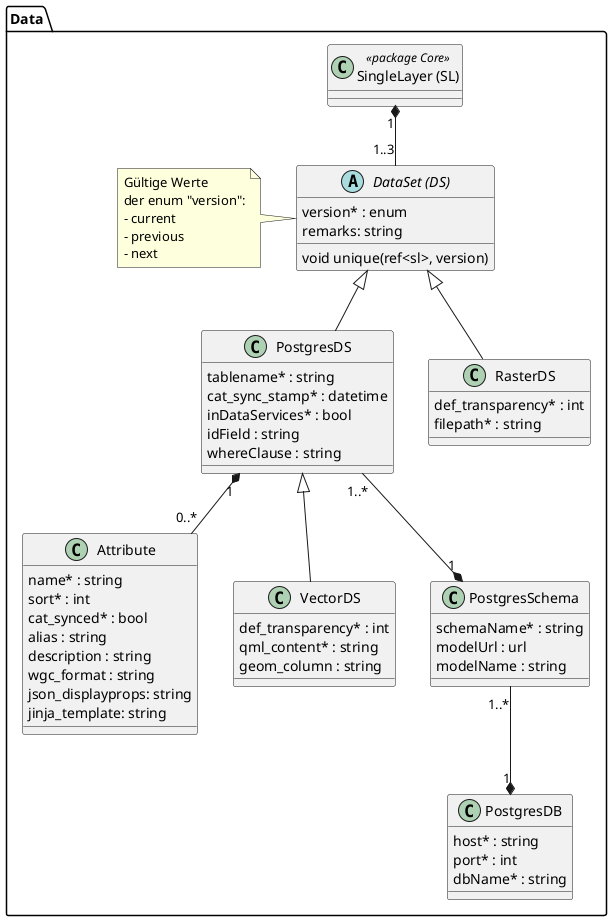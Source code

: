 @startuml
package Data {

  class "SingleLayer (SL)" as sl << package Core >> {
  }

  abstract class "DataSet (DS)" as ds {
    version* : enum
    remarks: string
    void unique(ref<sl>, version)
  }

  note left
    Gültige Werte
    der enum "version":
    - current
    - previous
    - next
  end note

  class "PostgresDS" as pds {
    tablename* : string
    cat_sync_stamp* : datetime
    inDataServices* : bool
    idField : string
    whereClause : string
  }

  class "PostgresDB" as pdb {
    host* : string
    port* : int
    dbName* : string
  }

  class "Attribute" as attr {
    name* : string
    sort* : int
    cat_synced* : bool
    alias : string
    description : string
    wgc_format : string
    json_displayprops: string
    jinja_template: string
  }

  class "VectorDS" as vds {
    def_transparency* : int
    qml_content* : string
    geom_column : string
  }

  class "RasterDS" as rds {
    def_transparency* : int
    filepath* : string
  }

  class "PostgresSchema" as pgs {
    schemaName* : string
    modelUrl : url
    modelName : string
  }

  ds <|-- rds
  ds <|-- pds
  pds <|-- vds

  sl "1" *-- "1..3" ds

  pds "1..*" --* "1" pgs
  pds "1" *-- "0..*" attr

  pgs "1..*" --* "1" pdb
}
@enduml